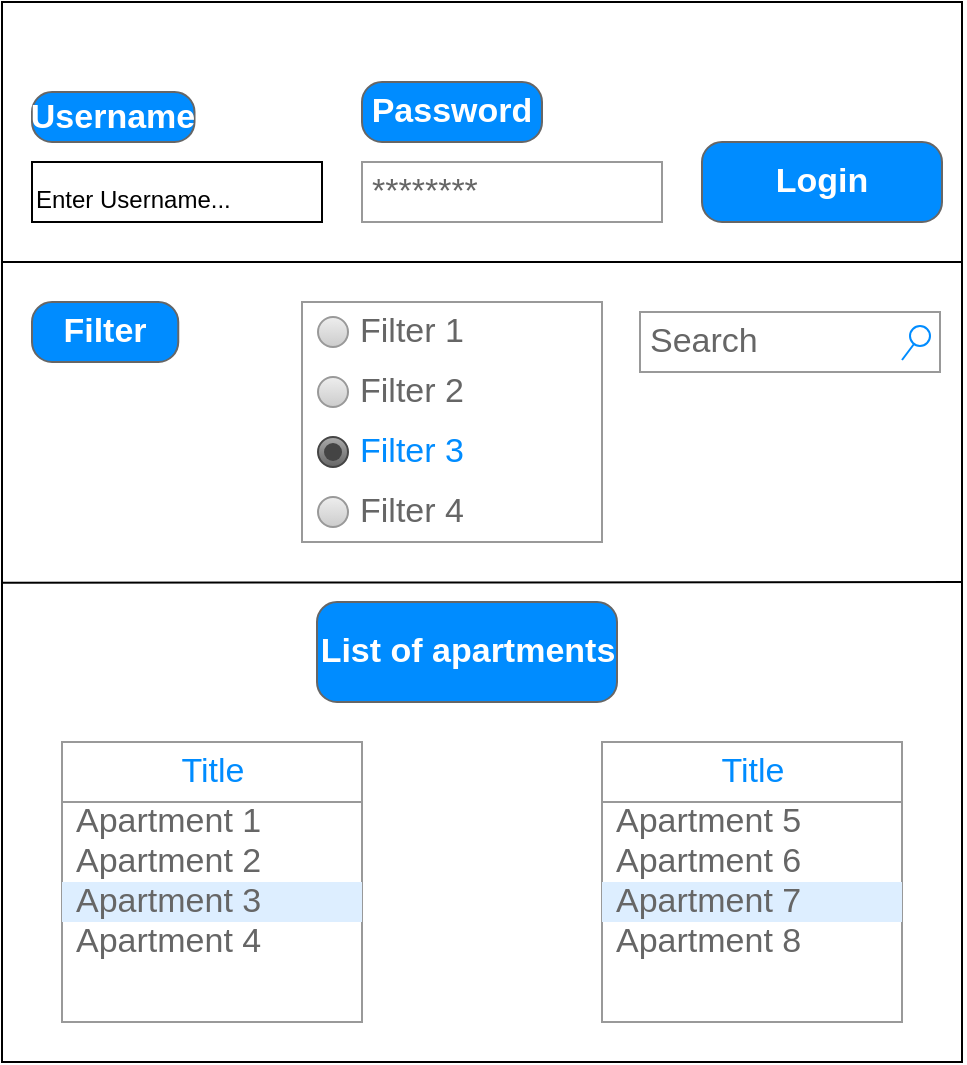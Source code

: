 <mxfile version="20.3.3" type="github"><diagram id="8GF3kg8UcICS2nqSwqtZ" name="Страница 1"><mxGraphModel dx="1278" dy="579" grid="1" gridSize="10" guides="1" tooltips="1" connect="1" arrows="1" fold="1" page="1" pageScale="1" pageWidth="827" pageHeight="1169" math="0" shadow="0"><root><mxCell id="0"/><mxCell id="1" parent="0"/><mxCell id="JqiI6SLQNqR57i7XD2fo-14" value="" style="whiteSpace=wrap;html=1;fontSize=24;" vertex="1" parent="1"><mxGeometry x="20" y="130" width="480" height="530" as="geometry"/></mxCell><mxCell id="JqiI6SLQNqR57i7XD2fo-15" value="Username" style="strokeWidth=1;shadow=0;dashed=0;align=center;html=1;shape=mxgraph.mockup.buttons.button;strokeColor=#666666;fontColor=#ffffff;mainText=;buttonStyle=round;fontSize=17;fontStyle=1;fillColor=#008cff;whiteSpace=wrap;" vertex="1" parent="1"><mxGeometry x="35" y="175" width="81.25" height="25" as="geometry"/></mxCell><mxCell id="JqiI6SLQNqR57i7XD2fo-16" value="Password" style="strokeWidth=1;shadow=0;dashed=0;align=center;html=1;shape=mxgraph.mockup.buttons.button;strokeColor=#666666;fontColor=#ffffff;mainText=;buttonStyle=round;fontSize=17;fontStyle=1;fillColor=#008cff;whiteSpace=wrap;" vertex="1" parent="1"><mxGeometry x="200" y="170" width="90" height="30" as="geometry"/></mxCell><mxCell id="JqiI6SLQNqR57i7XD2fo-17" value="&lt;font style=&quot;font-size: 12px;&quot;&gt;Enter Username...&lt;/font&gt;" style="whiteSpace=wrap;html=1;fontSize=24;align=left;" vertex="1" parent="1"><mxGeometry x="35" y="210" width="145" height="30" as="geometry"/></mxCell><mxCell id="JqiI6SLQNqR57i7XD2fo-18" value="Login" style="strokeWidth=1;shadow=0;dashed=0;align=center;html=1;shape=mxgraph.mockup.buttons.button;strokeColor=#666666;fontColor=#ffffff;mainText=;buttonStyle=round;fontSize=17;fontStyle=1;fillColor=#008cff;whiteSpace=wrap;" vertex="1" parent="1"><mxGeometry x="370" y="200" width="120" height="40" as="geometry"/></mxCell><mxCell id="JqiI6SLQNqR57i7XD2fo-19" value="Filter" style="strokeWidth=1;shadow=0;dashed=0;align=center;html=1;shape=mxgraph.mockup.buttons.button;strokeColor=#666666;fontColor=#ffffff;mainText=;buttonStyle=round;fontSize=17;fontStyle=1;fillColor=#008cff;whiteSpace=wrap;" vertex="1" parent="1"><mxGeometry x="35" y="280" width="73.13" height="30" as="geometry"/></mxCell><mxCell id="JqiI6SLQNqR57i7XD2fo-20" value="" style="strokeWidth=1;shadow=0;dashed=0;align=center;html=1;shape=mxgraph.mockup.forms.rrect;rSize=0;strokeColor=#999999;fillColor=#ffffff;recursiveResize=0;fontSize=12;" vertex="1" parent="1"><mxGeometry x="170" y="280" width="150" height="120" as="geometry"/></mxCell><mxCell id="JqiI6SLQNqR57i7XD2fo-21" value="Filter 1" style="shape=ellipse;rSize=0;fillColor=#eeeeee;strokeColor=#999999;gradientColor=#cccccc;html=1;align=left;spacingLeft=4;fontSize=17;fontColor=#666666;labelPosition=right;" vertex="1" parent="JqiI6SLQNqR57i7XD2fo-20"><mxGeometry x="8" y="7.5" width="15" height="15" as="geometry"/></mxCell><mxCell id="JqiI6SLQNqR57i7XD2fo-22" value="Filter 2" style="shape=ellipse;rSize=0;fillColor=#eeeeee;strokeColor=#999999;gradientColor=#cccccc;html=1;align=left;spacingLeft=4;fontSize=17;fontColor=#666666;labelPosition=right;" vertex="1" parent="JqiI6SLQNqR57i7XD2fo-20"><mxGeometry x="8" y="37.5" width="15" height="15" as="geometry"/></mxCell><mxCell id="JqiI6SLQNqR57i7XD2fo-23" value="Filter 3" style="shape=ellipse;rSize=0;fillColor=#aaaaaa;strokeColor=#444444;gradientColor=#666666;html=1;align=left;spacingLeft=4;fontSize=17;fontColor=#008cff;labelPosition=right;" vertex="1" parent="JqiI6SLQNqR57i7XD2fo-20"><mxGeometry x="8" y="67.5" width="15" height="15" as="geometry"/></mxCell><mxCell id="JqiI6SLQNqR57i7XD2fo-24" value="" style="shape=ellipse;fillColor=#444444;strokeColor=none;html=1;fontSize=12;" vertex="1" parent="JqiI6SLQNqR57i7XD2fo-23"><mxGeometry x="3" y="3" width="9" height="9" as="geometry"/></mxCell><mxCell id="JqiI6SLQNqR57i7XD2fo-25" value="Filter 4" style="shape=ellipse;rSize=0;fillColor=#eeeeee;strokeColor=#999999;gradientColor=#cccccc;html=1;align=left;spacingLeft=4;fontSize=17;fontColor=#666666;labelPosition=right;" vertex="1" parent="JqiI6SLQNqR57i7XD2fo-20"><mxGeometry x="8" y="97.5" width="15" height="15" as="geometry"/></mxCell><mxCell id="JqiI6SLQNqR57i7XD2fo-26" value="" style="endArrow=none;html=1;rounded=0;fontSize=12;" edge="1" parent="1"><mxGeometry width="50" height="50" relative="1" as="geometry"><mxPoint x="20" y="260" as="sourcePoint"/><mxPoint x="500" y="260" as="targetPoint"/></mxGeometry></mxCell><mxCell id="JqiI6SLQNqR57i7XD2fo-27" value="" style="endArrow=none;html=1;rounded=0;fontSize=12;exitX=0.001;exitY=0.301;exitDx=0;exitDy=0;exitPerimeter=0;" edge="1" parent="1"><mxGeometry width="50" height="50" relative="1" as="geometry"><mxPoint x="20" y="420.42" as="sourcePoint"/><mxPoint x="499.52" y="420" as="targetPoint"/></mxGeometry></mxCell><mxCell id="JqiI6SLQNqR57i7XD2fo-28" value="List of apartments" style="strokeWidth=1;shadow=0;dashed=0;align=center;html=1;shape=mxgraph.mockup.buttons.button;strokeColor=#666666;fontColor=#ffffff;mainText=;buttonStyle=round;fontSize=17;fontStyle=1;fillColor=#008cff;whiteSpace=wrap;" vertex="1" parent="1"><mxGeometry x="177.5" y="430" width="150" height="50" as="geometry"/></mxCell><mxCell id="JqiI6SLQNqR57i7XD2fo-29" value="" style="strokeWidth=1;shadow=0;dashed=0;align=center;html=1;shape=mxgraph.mockup.forms.rrect;rSize=0;strokeColor=#999999;fillColor=#ffffff;fontSize=12;" vertex="1" parent="1"><mxGeometry x="50" y="500" width="150" height="140" as="geometry"/></mxCell><mxCell id="JqiI6SLQNqR57i7XD2fo-30" value="Title" style="strokeWidth=1;shadow=0;dashed=0;align=center;html=1;shape=mxgraph.mockup.forms.rrect;rSize=0;strokeColor=#999999;fontColor=#008cff;fontSize=17;fillColor=#ffffff;resizeWidth=1;" vertex="1" parent="JqiI6SLQNqR57i7XD2fo-29"><mxGeometry width="150" height="30" relative="1" as="geometry"/></mxCell><mxCell id="JqiI6SLQNqR57i7XD2fo-31" value="Apartment 1" style="strokeWidth=1;shadow=0;dashed=0;align=center;html=1;shape=mxgraph.mockup.forms.anchor;fontSize=17;fontColor=#666666;align=left;spacingLeft=5;resizeWidth=1;" vertex="1" parent="JqiI6SLQNqR57i7XD2fo-29"><mxGeometry width="150" height="20" relative="1" as="geometry"><mxPoint y="30" as="offset"/></mxGeometry></mxCell><mxCell id="JqiI6SLQNqR57i7XD2fo-32" value="Apartment&amp;nbsp;2" style="strokeWidth=1;shadow=0;dashed=0;align=center;html=1;shape=mxgraph.mockup.forms.anchor;fontSize=17;fontColor=#666666;align=left;spacingLeft=5;resizeWidth=1;" vertex="1" parent="JqiI6SLQNqR57i7XD2fo-29"><mxGeometry width="150" height="20" relative="1" as="geometry"><mxPoint y="50" as="offset"/></mxGeometry></mxCell><mxCell id="JqiI6SLQNqR57i7XD2fo-33" value="Apartment&amp;nbsp;3" style="strokeWidth=1;shadow=0;dashed=0;align=center;html=1;shape=mxgraph.mockup.forms.rrect;rSize=0;fontSize=17;fontColor=#666666;align=left;spacingLeft=5;fillColor=#ddeeff;strokeColor=none;resizeWidth=1;" vertex="1" parent="JqiI6SLQNqR57i7XD2fo-29"><mxGeometry width="150" height="20" relative="1" as="geometry"><mxPoint y="70" as="offset"/></mxGeometry></mxCell><mxCell id="JqiI6SLQNqR57i7XD2fo-34" value="Apartment&amp;nbsp;4" style="strokeWidth=1;shadow=0;dashed=0;align=center;html=1;shape=mxgraph.mockup.forms.anchor;fontSize=17;fontColor=#666666;align=left;spacingLeft=5;resizeWidth=1;" vertex="1" parent="JqiI6SLQNqR57i7XD2fo-29"><mxGeometry width="150" height="20" relative="1" as="geometry"><mxPoint y="90" as="offset"/></mxGeometry></mxCell><mxCell id="JqiI6SLQNqR57i7XD2fo-35" value="" style="strokeWidth=1;shadow=0;dashed=0;align=center;html=1;shape=mxgraph.mockup.forms.rrect;rSize=0;strokeColor=#999999;fillColor=#ffffff;fontSize=12;" vertex="1" parent="1"><mxGeometry x="320" y="500" width="150" height="140" as="geometry"/></mxCell><mxCell id="JqiI6SLQNqR57i7XD2fo-36" value="Title" style="strokeWidth=1;shadow=0;dashed=0;align=center;html=1;shape=mxgraph.mockup.forms.rrect;rSize=0;strokeColor=#999999;fontColor=#008cff;fontSize=17;fillColor=#ffffff;resizeWidth=1;" vertex="1" parent="JqiI6SLQNqR57i7XD2fo-35"><mxGeometry width="150" height="30" relative="1" as="geometry"/></mxCell><mxCell id="JqiI6SLQNqR57i7XD2fo-37" value="Apartment 5" style="strokeWidth=1;shadow=0;dashed=0;align=center;html=1;shape=mxgraph.mockup.forms.anchor;fontSize=17;fontColor=#666666;align=left;spacingLeft=5;resizeWidth=1;" vertex="1" parent="JqiI6SLQNqR57i7XD2fo-35"><mxGeometry width="150" height="20" relative="1" as="geometry"><mxPoint y="30" as="offset"/></mxGeometry></mxCell><mxCell id="JqiI6SLQNqR57i7XD2fo-38" value="Apartment 6" style="strokeWidth=1;shadow=0;dashed=0;align=center;html=1;shape=mxgraph.mockup.forms.anchor;fontSize=17;fontColor=#666666;align=left;spacingLeft=5;resizeWidth=1;" vertex="1" parent="JqiI6SLQNqR57i7XD2fo-35"><mxGeometry width="150" height="20" relative="1" as="geometry"><mxPoint y="50" as="offset"/></mxGeometry></mxCell><mxCell id="JqiI6SLQNqR57i7XD2fo-39" value="Apartment 7" style="strokeWidth=1;shadow=0;dashed=0;align=center;html=1;shape=mxgraph.mockup.forms.rrect;rSize=0;fontSize=17;fontColor=#666666;align=left;spacingLeft=5;fillColor=#ddeeff;strokeColor=none;resizeWidth=1;" vertex="1" parent="JqiI6SLQNqR57i7XD2fo-35"><mxGeometry width="150" height="20" relative="1" as="geometry"><mxPoint y="70" as="offset"/></mxGeometry></mxCell><mxCell id="JqiI6SLQNqR57i7XD2fo-40" value="Apartment 8" style="strokeWidth=1;shadow=0;dashed=0;align=center;html=1;shape=mxgraph.mockup.forms.anchor;fontSize=17;fontColor=#666666;align=left;spacingLeft=5;resizeWidth=1;" vertex="1" parent="JqiI6SLQNqR57i7XD2fo-35"><mxGeometry width="150" height="20" relative="1" as="geometry"><mxPoint y="90" as="offset"/></mxGeometry></mxCell><mxCell id="JqiI6SLQNqR57i7XD2fo-41" value="********" style="strokeWidth=1;shadow=0;dashed=0;align=center;html=1;shape=mxgraph.mockup.forms.pwField;strokeColor=#999999;mainText=;align=left;fontColor=#666666;fontSize=17;spacingLeft=3;" vertex="1" parent="1"><mxGeometry x="200" y="210" width="150" height="30" as="geometry"/></mxCell><mxCell id="JqiI6SLQNqR57i7XD2fo-42" value="Search" style="strokeWidth=1;shadow=0;dashed=0;align=center;html=1;shape=mxgraph.mockup.forms.searchBox;strokeColor=#999999;mainText=;strokeColor2=#008cff;fontColor=#666666;fontSize=17;align=left;spacingLeft=3;" vertex="1" parent="1"><mxGeometry x="339" y="285" width="150" height="30" as="geometry"/></mxCell></root></mxGraphModel></diagram></mxfile>
